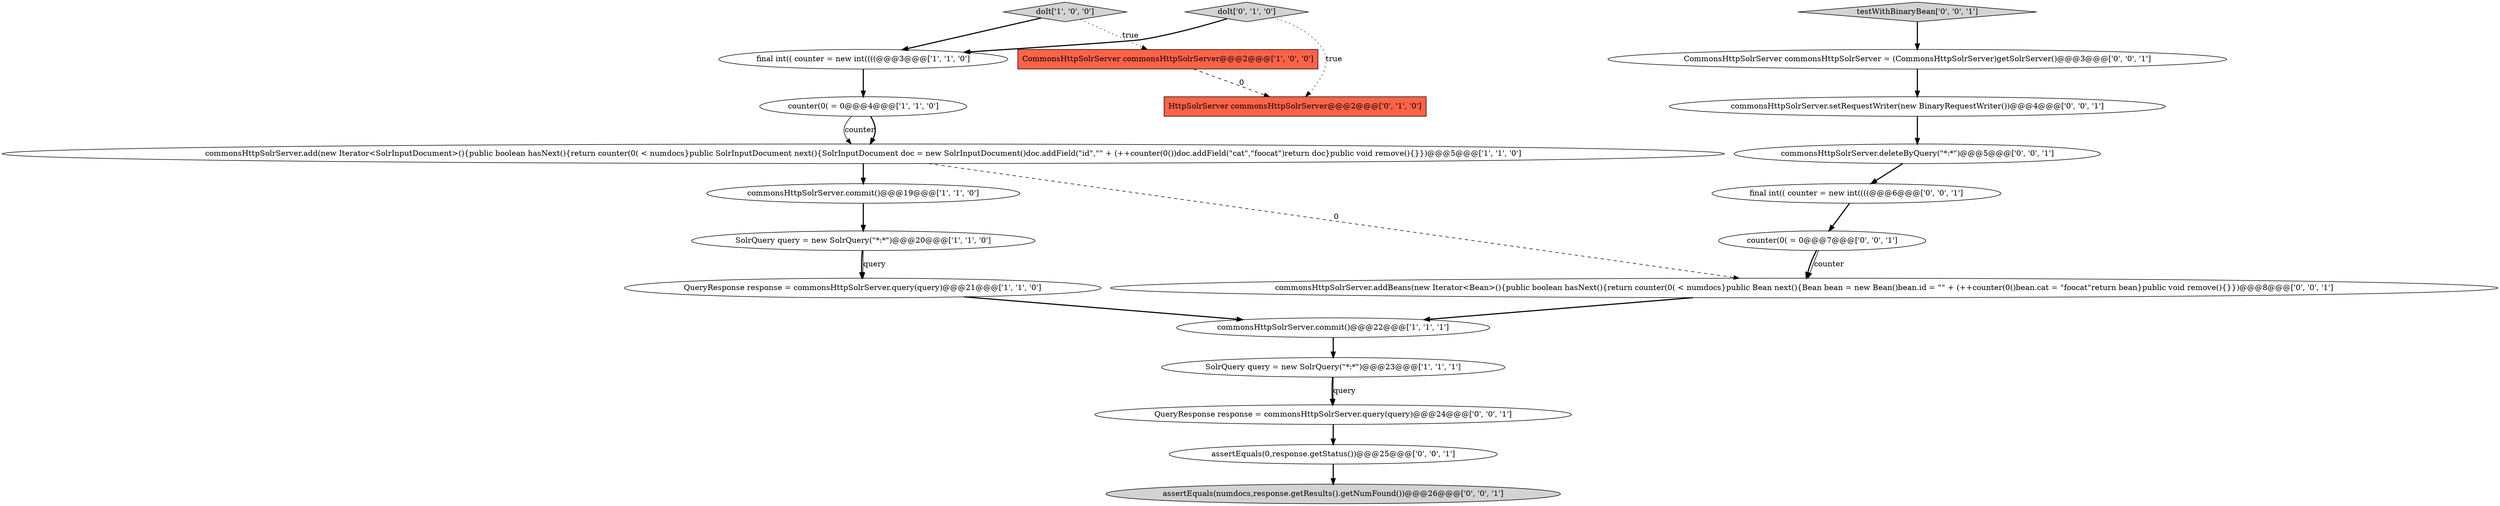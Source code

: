 digraph {
2 [style = filled, label = "commonsHttpSolrServer.commit()@@@19@@@['1', '1', '0']", fillcolor = white, shape = ellipse image = "AAA0AAABBB1BBB"];
11 [style = filled, label = "doIt['0', '1', '0']", fillcolor = lightgray, shape = diamond image = "AAA0AAABBB2BBB"];
20 [style = filled, label = "commonsHttpSolrServer.setRequestWriter(new BinaryRequestWriter())@@@4@@@['0', '0', '1']", fillcolor = white, shape = ellipse image = "AAA0AAABBB3BBB"];
3 [style = filled, label = "SolrQuery query = new SolrQuery(\"*:*\")@@@23@@@['1', '1', '1']", fillcolor = white, shape = ellipse image = "AAA0AAABBB1BBB"];
14 [style = filled, label = "counter(0( = 0@@@7@@@['0', '0', '1']", fillcolor = white, shape = ellipse image = "AAA0AAABBB3BBB"];
6 [style = filled, label = "doIt['1', '0', '0']", fillcolor = lightgray, shape = diamond image = "AAA0AAABBB1BBB"];
16 [style = filled, label = "final int(( counter = new int((((@@@6@@@['0', '0', '1']", fillcolor = white, shape = ellipse image = "AAA0AAABBB3BBB"];
18 [style = filled, label = "testWithBinaryBean['0', '0', '1']", fillcolor = lightgray, shape = diamond image = "AAA0AAABBB3BBB"];
7 [style = filled, label = "SolrQuery query = new SolrQuery(\"*:*\")@@@20@@@['1', '1', '0']", fillcolor = white, shape = ellipse image = "AAA0AAABBB1BBB"];
10 [style = filled, label = "HttpSolrServer commonsHttpSolrServer@@@2@@@['0', '1', '0']", fillcolor = tomato, shape = box image = "AAA1AAABBB2BBB"];
12 [style = filled, label = "CommonsHttpSolrServer commonsHttpSolrServer = (CommonsHttpSolrServer)getSolrServer()@@@3@@@['0', '0', '1']", fillcolor = white, shape = ellipse image = "AAA0AAABBB3BBB"];
9 [style = filled, label = "QueryResponse response = commonsHttpSolrServer.query(query)@@@21@@@['1', '1', '0']", fillcolor = white, shape = ellipse image = "AAA0AAABBB1BBB"];
8 [style = filled, label = "counter(0( = 0@@@4@@@['1', '1', '0']", fillcolor = white, shape = ellipse image = "AAA0AAABBB1BBB"];
13 [style = filled, label = "commonsHttpSolrServer.deleteByQuery(\"*:*\")@@@5@@@['0', '0', '1']", fillcolor = white, shape = ellipse image = "AAA0AAABBB3BBB"];
0 [style = filled, label = "commonsHttpSolrServer.commit()@@@22@@@['1', '1', '1']", fillcolor = white, shape = ellipse image = "AAA0AAABBB1BBB"];
15 [style = filled, label = "QueryResponse response = commonsHttpSolrServer.query(query)@@@24@@@['0', '0', '1']", fillcolor = white, shape = ellipse image = "AAA0AAABBB3BBB"];
21 [style = filled, label = "assertEquals(numdocs,response.getResults().getNumFound())@@@26@@@['0', '0', '1']", fillcolor = lightgray, shape = ellipse image = "AAA0AAABBB3BBB"];
4 [style = filled, label = "CommonsHttpSolrServer commonsHttpSolrServer@@@2@@@['1', '0', '0']", fillcolor = tomato, shape = box image = "AAA1AAABBB1BBB"];
5 [style = filled, label = "final int(( counter = new int((((@@@3@@@['1', '1', '0']", fillcolor = white, shape = ellipse image = "AAA0AAABBB1BBB"];
17 [style = filled, label = "assertEquals(0,response.getStatus())@@@25@@@['0', '0', '1']", fillcolor = white, shape = ellipse image = "AAA0AAABBB3BBB"];
19 [style = filled, label = "commonsHttpSolrServer.addBeans(new Iterator<Bean>(){public boolean hasNext(){return counter(0( < numdocs}public Bean next(){Bean bean = new Bean()bean.id = \"\" + (++counter(0()bean.cat = \"foocat\"return bean}public void remove(){}})@@@8@@@['0', '0', '1']", fillcolor = white, shape = ellipse image = "AAA0AAABBB3BBB"];
1 [style = filled, label = "commonsHttpSolrServer.add(new Iterator<SolrInputDocument>(){public boolean hasNext(){return counter(0( < numdocs}public SolrInputDocument next(){SolrInputDocument doc = new SolrInputDocument()doc.addField(\"id\",\"\" + (++counter(0())doc.addField(\"cat\",\"foocat\")return doc}public void remove(){}})@@@5@@@['1', '1', '0']", fillcolor = white, shape = ellipse image = "AAA0AAABBB1BBB"];
0->3 [style = bold, label=""];
5->8 [style = bold, label=""];
20->13 [style = bold, label=""];
9->0 [style = bold, label=""];
8->1 [style = solid, label="counter"];
11->10 [style = dotted, label="true"];
1->19 [style = dashed, label="0"];
18->12 [style = bold, label=""];
12->20 [style = bold, label=""];
14->19 [style = bold, label=""];
3->15 [style = bold, label=""];
13->16 [style = bold, label=""];
14->19 [style = solid, label="counter"];
19->0 [style = bold, label=""];
7->9 [style = bold, label=""];
8->1 [style = bold, label=""];
6->5 [style = bold, label=""];
11->5 [style = bold, label=""];
15->17 [style = bold, label=""];
7->9 [style = solid, label="query"];
6->4 [style = dotted, label="true"];
16->14 [style = bold, label=""];
1->2 [style = bold, label=""];
2->7 [style = bold, label=""];
4->10 [style = dashed, label="0"];
17->21 [style = bold, label=""];
3->15 [style = solid, label="query"];
}
